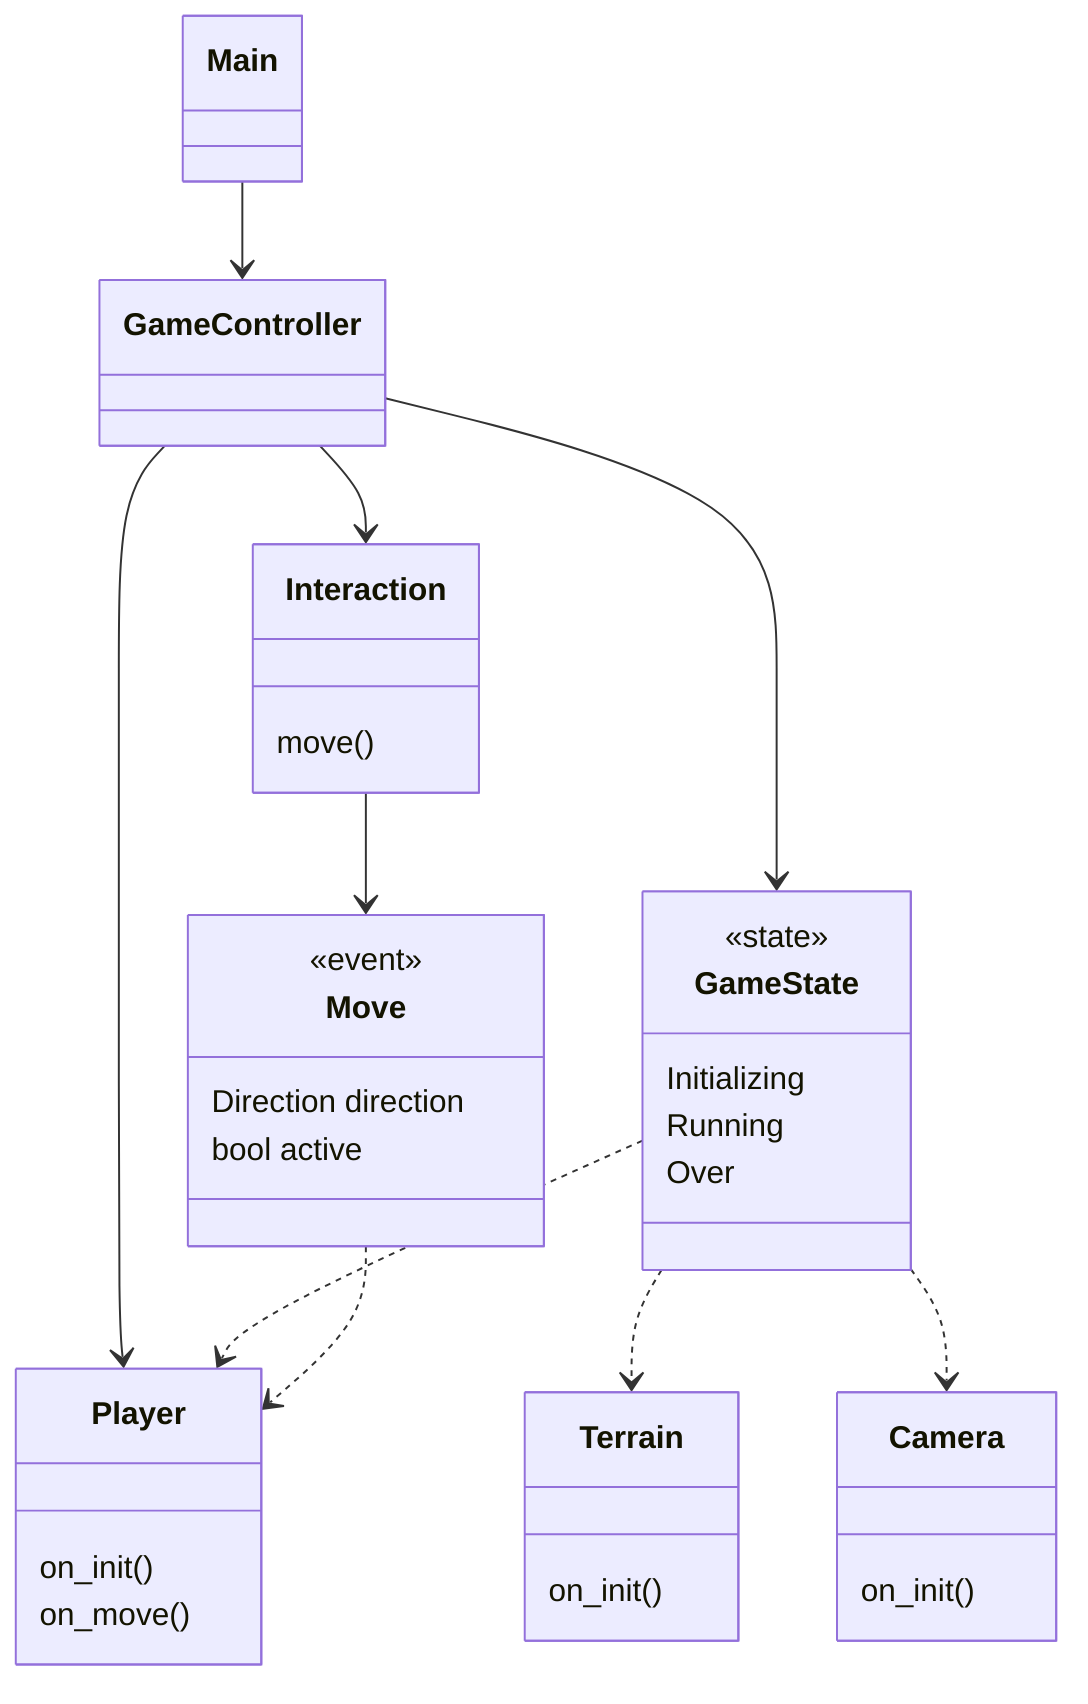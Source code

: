 %% Mermaid class diagram
classDiagram
    class Main
    class GameController
    class Terrain {
        on_init()
    }
    class Camera {
        on_init()
    }
    class Player {
        on_init()
        on_move()
    }
    class Interaction {
        move()
    }
    class GameState {
        <<state>>
        Initializing
        Running
        Over
    }
    class Move {
        <<event>>
        Direction direction
        bool active
    }
    Main --> GameController
    GameController --> Interaction
    GameController --> GameState
    GameController --> Player
    GameState ..> Terrain
    GameState ..> Camera
    GameState ..> Player
    Interaction --> Move
    Move ..> Player